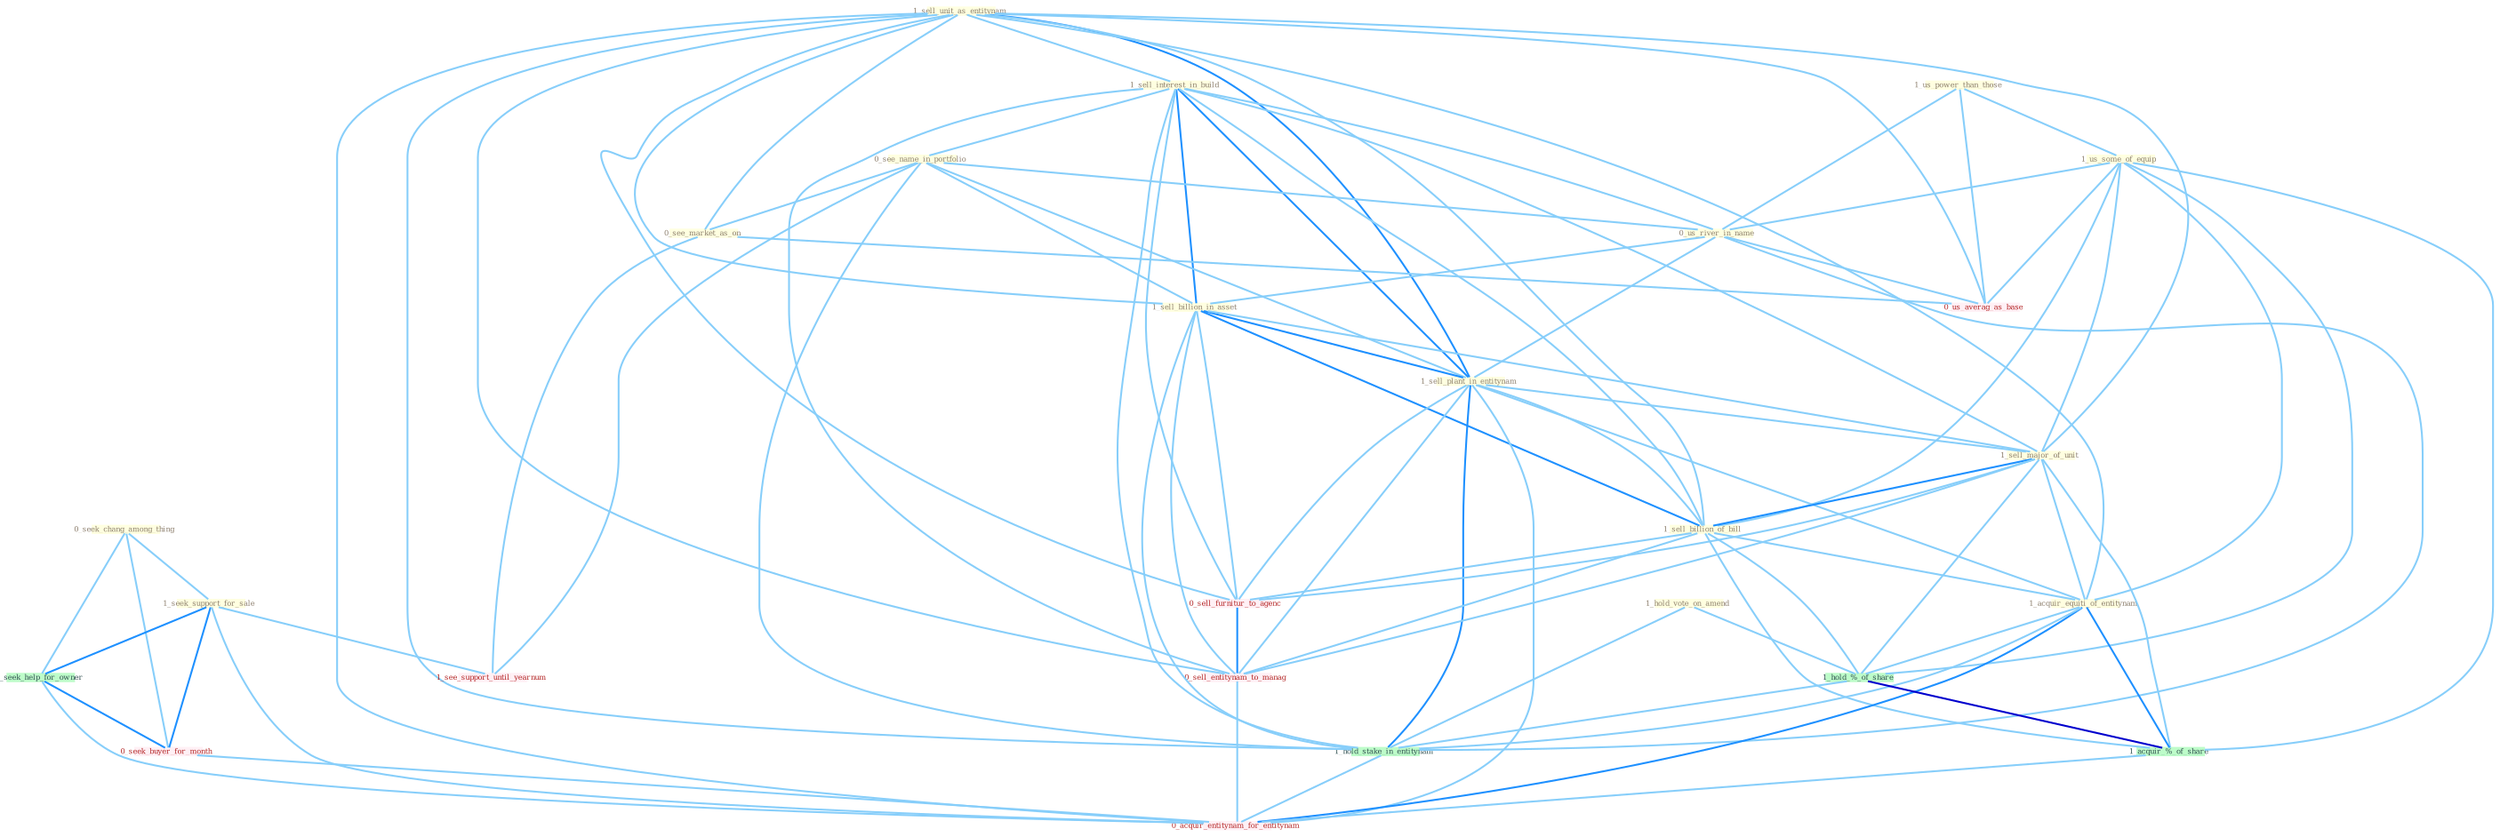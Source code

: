 Graph G{ 
    node
    [shape=polygon,style=filled,width=.5,height=.06,color="#BDFCC9",fixedsize=true,fontsize=4,
    fontcolor="#2f4f4f"];
    {node
    [color="#ffffe0", fontcolor="#8b7d6b"] "0_seek_chang_among_thing " "1_sell_unit_as_entitynam " "1_sell_interest_in_build " "1_seek_support_for_sale " "1_us_power_than_those " "0_see_name_in_portfolio " "0_see_market_as_on " "1_us_some_of_equip " "0_us_river_in_name " "1_sell_billion_in_asset " "1_sell_plant_in_entitynam " "1_sell_major_of_unit " "1_hold_vote_on_amend " "1_sell_billion_of_bill " "1_acquir_equiti_of_entitynam "}
{node [color="#fff0f5", fontcolor="#b22222"] "0_seek_buyer_for_month " "1_see_support_until_yearnum " "0_sell_furnitur_to_agenc " "0_us_averag_as_base " "0_sell_entitynam_to_manag " "0_acquir_entitynam_for_entitynam "}
edge [color="#B0E2FF"];

	"0_seek_chang_among_thing " -- "1_seek_support_for_sale " [w="1", color="#87cefa" ];
	"0_seek_chang_among_thing " -- "1_seek_help_for_owner " [w="1", color="#87cefa" ];
	"0_seek_chang_among_thing " -- "0_seek_buyer_for_month " [w="1", color="#87cefa" ];
	"1_sell_unit_as_entitynam " -- "1_sell_interest_in_build " [w="1", color="#87cefa" ];
	"1_sell_unit_as_entitynam " -- "0_see_market_as_on " [w="1", color="#87cefa" ];
	"1_sell_unit_as_entitynam " -- "1_sell_billion_in_asset " [w="1", color="#87cefa" ];
	"1_sell_unit_as_entitynam " -- "1_sell_plant_in_entitynam " [w="2", color="#1e90ff" , len=0.8];
	"1_sell_unit_as_entitynam " -- "1_sell_major_of_unit " [w="1", color="#87cefa" ];
	"1_sell_unit_as_entitynam " -- "1_sell_billion_of_bill " [w="1", color="#87cefa" ];
	"1_sell_unit_as_entitynam " -- "1_acquir_equiti_of_entitynam " [w="1", color="#87cefa" ];
	"1_sell_unit_as_entitynam " -- "1_hold_stake_in_entitynam " [w="1", color="#87cefa" ];
	"1_sell_unit_as_entitynam " -- "0_sell_furnitur_to_agenc " [w="1", color="#87cefa" ];
	"1_sell_unit_as_entitynam " -- "0_us_averag_as_base " [w="1", color="#87cefa" ];
	"1_sell_unit_as_entitynam " -- "0_sell_entitynam_to_manag " [w="1", color="#87cefa" ];
	"1_sell_unit_as_entitynam " -- "0_acquir_entitynam_for_entitynam " [w="1", color="#87cefa" ];
	"1_sell_interest_in_build " -- "0_see_name_in_portfolio " [w="1", color="#87cefa" ];
	"1_sell_interest_in_build " -- "0_us_river_in_name " [w="1", color="#87cefa" ];
	"1_sell_interest_in_build " -- "1_sell_billion_in_asset " [w="2", color="#1e90ff" , len=0.8];
	"1_sell_interest_in_build " -- "1_sell_plant_in_entitynam " [w="2", color="#1e90ff" , len=0.8];
	"1_sell_interest_in_build " -- "1_sell_major_of_unit " [w="1", color="#87cefa" ];
	"1_sell_interest_in_build " -- "1_sell_billion_of_bill " [w="1", color="#87cefa" ];
	"1_sell_interest_in_build " -- "1_hold_stake_in_entitynam " [w="1", color="#87cefa" ];
	"1_sell_interest_in_build " -- "0_sell_furnitur_to_agenc " [w="1", color="#87cefa" ];
	"1_sell_interest_in_build " -- "0_sell_entitynam_to_manag " [w="1", color="#87cefa" ];
	"1_seek_support_for_sale " -- "1_seek_help_for_owner " [w="2", color="#1e90ff" , len=0.8];
	"1_seek_support_for_sale " -- "0_seek_buyer_for_month " [w="2", color="#1e90ff" , len=0.8];
	"1_seek_support_for_sale " -- "1_see_support_until_yearnum " [w="1", color="#87cefa" ];
	"1_seek_support_for_sale " -- "0_acquir_entitynam_for_entitynam " [w="1", color="#87cefa" ];
	"1_us_power_than_those " -- "1_us_some_of_equip " [w="1", color="#87cefa" ];
	"1_us_power_than_those " -- "0_us_river_in_name " [w="1", color="#87cefa" ];
	"1_us_power_than_those " -- "0_us_averag_as_base " [w="1", color="#87cefa" ];
	"0_see_name_in_portfolio " -- "0_see_market_as_on " [w="1", color="#87cefa" ];
	"0_see_name_in_portfolio " -- "0_us_river_in_name " [w="1", color="#87cefa" ];
	"0_see_name_in_portfolio " -- "1_sell_billion_in_asset " [w="1", color="#87cefa" ];
	"0_see_name_in_portfolio " -- "1_sell_plant_in_entitynam " [w="1", color="#87cefa" ];
	"0_see_name_in_portfolio " -- "1_hold_stake_in_entitynam " [w="1", color="#87cefa" ];
	"0_see_name_in_portfolio " -- "1_see_support_until_yearnum " [w="1", color="#87cefa" ];
	"0_see_market_as_on " -- "1_see_support_until_yearnum " [w="1", color="#87cefa" ];
	"0_see_market_as_on " -- "0_us_averag_as_base " [w="1", color="#87cefa" ];
	"1_us_some_of_equip " -- "0_us_river_in_name " [w="1", color="#87cefa" ];
	"1_us_some_of_equip " -- "1_sell_major_of_unit " [w="1", color="#87cefa" ];
	"1_us_some_of_equip " -- "1_sell_billion_of_bill " [w="1", color="#87cefa" ];
	"1_us_some_of_equip " -- "1_acquir_equiti_of_entitynam " [w="1", color="#87cefa" ];
	"1_us_some_of_equip " -- "1_hold_%_of_share " [w="1", color="#87cefa" ];
	"1_us_some_of_equip " -- "1_acquir_%_of_share " [w="1", color="#87cefa" ];
	"1_us_some_of_equip " -- "0_us_averag_as_base " [w="1", color="#87cefa" ];
	"0_us_river_in_name " -- "1_sell_billion_in_asset " [w="1", color="#87cefa" ];
	"0_us_river_in_name " -- "1_sell_plant_in_entitynam " [w="1", color="#87cefa" ];
	"0_us_river_in_name " -- "1_hold_stake_in_entitynam " [w="1", color="#87cefa" ];
	"0_us_river_in_name " -- "0_us_averag_as_base " [w="1", color="#87cefa" ];
	"1_sell_billion_in_asset " -- "1_sell_plant_in_entitynam " [w="2", color="#1e90ff" , len=0.8];
	"1_sell_billion_in_asset " -- "1_sell_major_of_unit " [w="1", color="#87cefa" ];
	"1_sell_billion_in_asset " -- "1_sell_billion_of_bill " [w="2", color="#1e90ff" , len=0.8];
	"1_sell_billion_in_asset " -- "1_hold_stake_in_entitynam " [w="1", color="#87cefa" ];
	"1_sell_billion_in_asset " -- "0_sell_furnitur_to_agenc " [w="1", color="#87cefa" ];
	"1_sell_billion_in_asset " -- "0_sell_entitynam_to_manag " [w="1", color="#87cefa" ];
	"1_sell_plant_in_entitynam " -- "1_sell_major_of_unit " [w="1", color="#87cefa" ];
	"1_sell_plant_in_entitynam " -- "1_sell_billion_of_bill " [w="1", color="#87cefa" ];
	"1_sell_plant_in_entitynam " -- "1_acquir_equiti_of_entitynam " [w="1", color="#87cefa" ];
	"1_sell_plant_in_entitynam " -- "1_hold_stake_in_entitynam " [w="2", color="#1e90ff" , len=0.8];
	"1_sell_plant_in_entitynam " -- "0_sell_furnitur_to_agenc " [w="1", color="#87cefa" ];
	"1_sell_plant_in_entitynam " -- "0_sell_entitynam_to_manag " [w="1", color="#87cefa" ];
	"1_sell_plant_in_entitynam " -- "0_acquir_entitynam_for_entitynam " [w="1", color="#87cefa" ];
	"1_sell_major_of_unit " -- "1_sell_billion_of_bill " [w="2", color="#1e90ff" , len=0.8];
	"1_sell_major_of_unit " -- "1_acquir_equiti_of_entitynam " [w="1", color="#87cefa" ];
	"1_sell_major_of_unit " -- "1_hold_%_of_share " [w="1", color="#87cefa" ];
	"1_sell_major_of_unit " -- "1_acquir_%_of_share " [w="1", color="#87cefa" ];
	"1_sell_major_of_unit " -- "0_sell_furnitur_to_agenc " [w="1", color="#87cefa" ];
	"1_sell_major_of_unit " -- "0_sell_entitynam_to_manag " [w="1", color="#87cefa" ];
	"1_hold_vote_on_amend " -- "1_hold_%_of_share " [w="1", color="#87cefa" ];
	"1_hold_vote_on_amend " -- "1_hold_stake_in_entitynam " [w="1", color="#87cefa" ];
	"1_sell_billion_of_bill " -- "1_acquir_equiti_of_entitynam " [w="1", color="#87cefa" ];
	"1_sell_billion_of_bill " -- "1_hold_%_of_share " [w="1", color="#87cefa" ];
	"1_sell_billion_of_bill " -- "1_acquir_%_of_share " [w="1", color="#87cefa" ];
	"1_sell_billion_of_bill " -- "0_sell_furnitur_to_agenc " [w="1", color="#87cefa" ];
	"1_sell_billion_of_bill " -- "0_sell_entitynam_to_manag " [w="1", color="#87cefa" ];
	"1_acquir_equiti_of_entitynam " -- "1_hold_%_of_share " [w="1", color="#87cefa" ];
	"1_acquir_equiti_of_entitynam " -- "1_hold_stake_in_entitynam " [w="1", color="#87cefa" ];
	"1_acquir_equiti_of_entitynam " -- "1_acquir_%_of_share " [w="2", color="#1e90ff" , len=0.8];
	"1_acquir_equiti_of_entitynam " -- "0_acquir_entitynam_for_entitynam " [w="2", color="#1e90ff" , len=0.8];
	"1_hold_%_of_share " -- "1_hold_stake_in_entitynam " [w="1", color="#87cefa" ];
	"1_hold_%_of_share " -- "1_acquir_%_of_share " [w="3", color="#0000cd" , len=0.6];
	"1_hold_stake_in_entitynam " -- "0_acquir_entitynam_for_entitynam " [w="1", color="#87cefa" ];
	"1_seek_help_for_owner " -- "0_seek_buyer_for_month " [w="2", color="#1e90ff" , len=0.8];
	"1_seek_help_for_owner " -- "0_acquir_entitynam_for_entitynam " [w="1", color="#87cefa" ];
	"0_seek_buyer_for_month " -- "0_acquir_entitynam_for_entitynam " [w="1", color="#87cefa" ];
	"1_acquir_%_of_share " -- "0_acquir_entitynam_for_entitynam " [w="1", color="#87cefa" ];
	"0_sell_furnitur_to_agenc " -- "0_sell_entitynam_to_manag " [w="2", color="#1e90ff" , len=0.8];
	"0_sell_entitynam_to_manag " -- "0_acquir_entitynam_for_entitynam " [w="1", color="#87cefa" ];
}